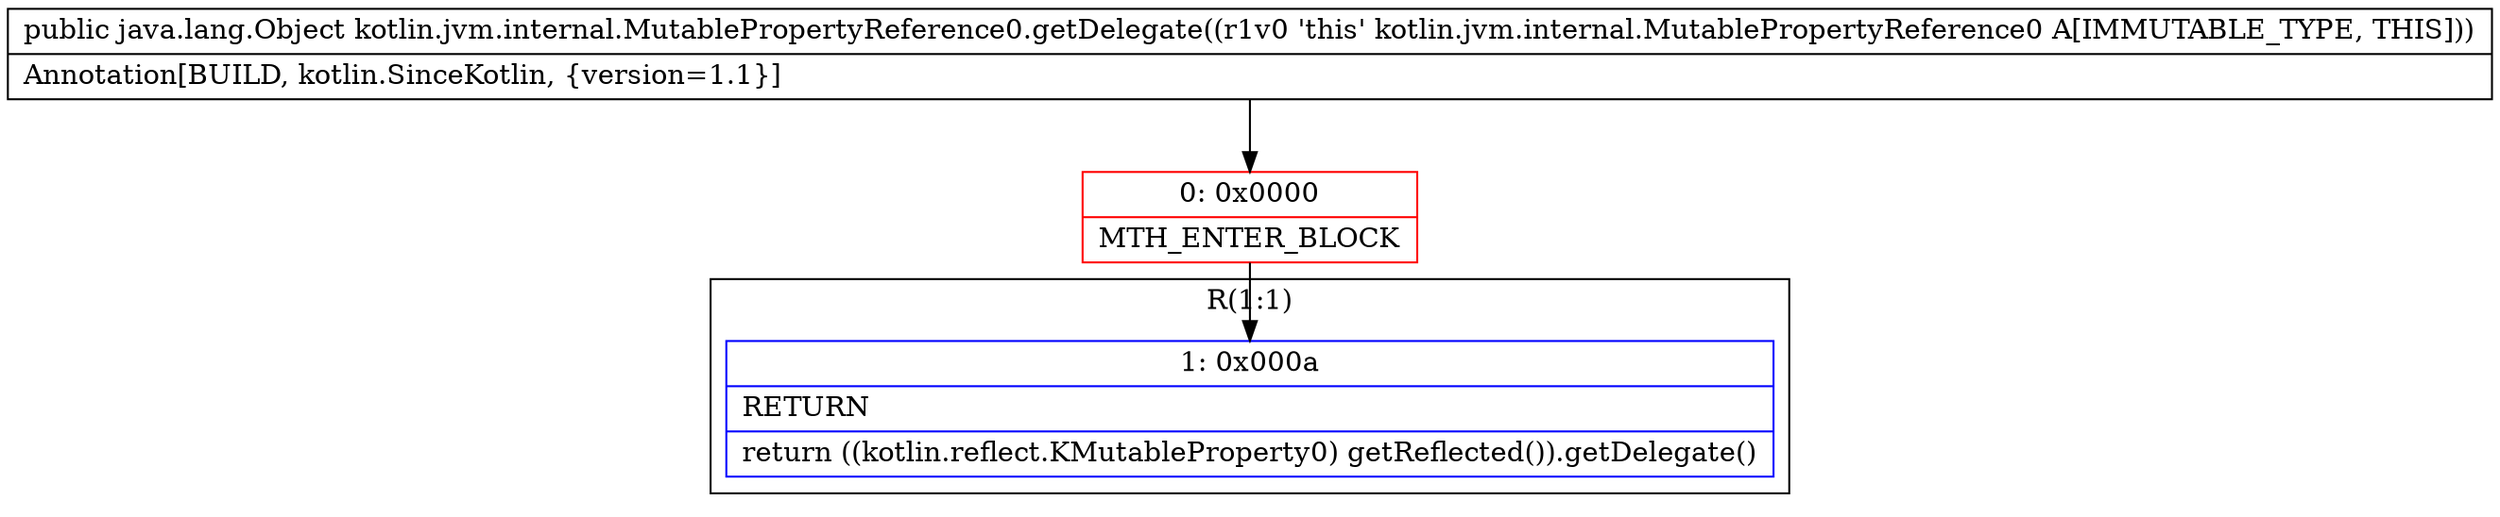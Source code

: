 digraph "CFG forkotlin.jvm.internal.MutablePropertyReference0.getDelegate()Ljava\/lang\/Object;" {
subgraph cluster_Region_1452262028 {
label = "R(1:1)";
node [shape=record,color=blue];
Node_1 [shape=record,label="{1\:\ 0x000a|RETURN\l|return ((kotlin.reflect.KMutableProperty0) getReflected()).getDelegate()\l}"];
}
Node_0 [shape=record,color=red,label="{0\:\ 0x0000|MTH_ENTER_BLOCK\l}"];
MethodNode[shape=record,label="{public java.lang.Object kotlin.jvm.internal.MutablePropertyReference0.getDelegate((r1v0 'this' kotlin.jvm.internal.MutablePropertyReference0 A[IMMUTABLE_TYPE, THIS]))  | Annotation[BUILD, kotlin.SinceKotlin, \{version=1.1\}]\l}"];
MethodNode -> Node_0;
Node_0 -> Node_1;
}

